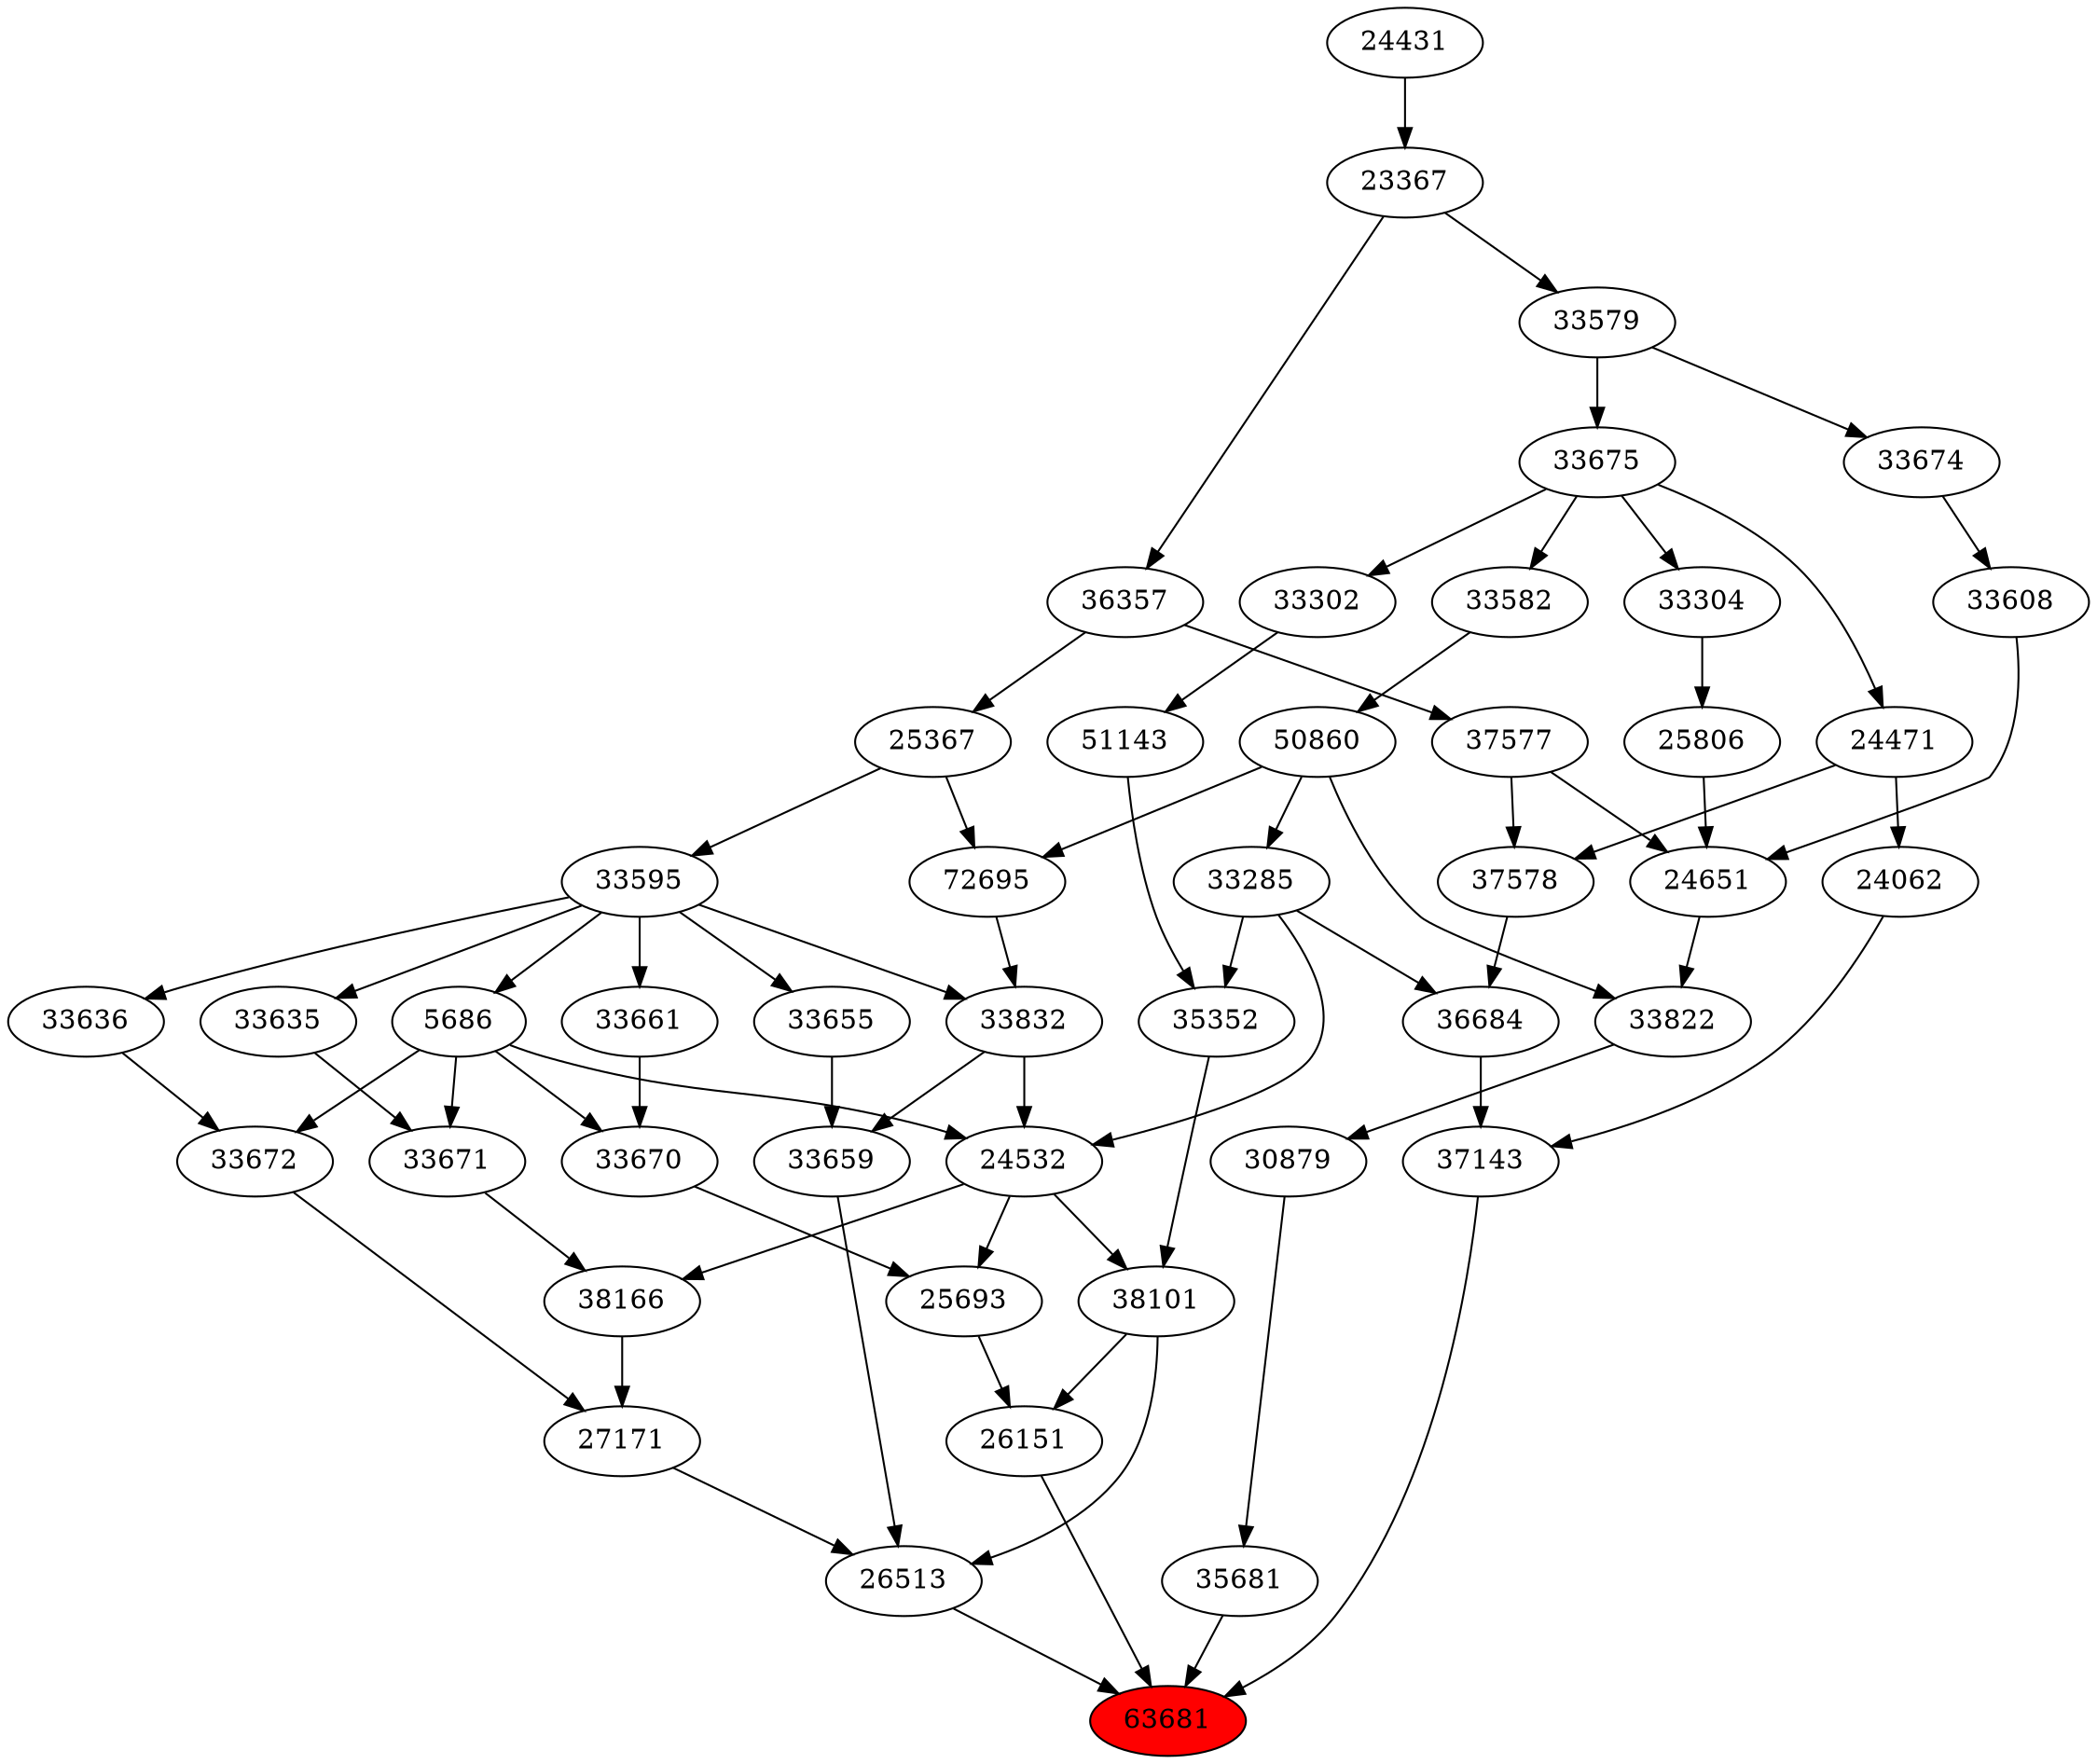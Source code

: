 strict digraph{ 
63681 [label="63681" fillcolor=red style=filled]
37143 -> 63681
26151 -> 63681
26513 -> 63681
35681 -> 63681
37143 [label="37143"]
36684 -> 37143
24062 -> 37143
26151 [label="26151"]
38101 -> 26151
25693 -> 26151
26513 [label="26513"]
27171 -> 26513
38101 -> 26513
33659 -> 26513
35681 [label="35681"]
30879 -> 35681
36684 [label="36684"]
33285 -> 36684
37578 -> 36684
24062 [label="24062"]
24471 -> 24062
38101 [label="38101"]
24532 -> 38101
35352 -> 38101
25693 [label="25693"]
24532 -> 25693
33670 -> 25693
27171 [label="27171"]
33672 -> 27171
38166 -> 27171
33659 [label="33659"]
33655 -> 33659
33832 -> 33659
30879 [label="30879"]
33822 -> 30879
33285 [label="33285"]
50860 -> 33285
37578 [label="37578"]
24471 -> 37578
37577 -> 37578
24471 [label="24471"]
33675 -> 24471
24532 [label="24532"]
33285 -> 24532
5686 -> 24532
33832 -> 24532
35352 [label="35352"]
33285 -> 35352
51143 -> 35352
33670 [label="33670"]
5686 -> 33670
33661 -> 33670
33672 [label="33672"]
33636 -> 33672
5686 -> 33672
38166 [label="38166"]
24532 -> 38166
33671 -> 38166
33655 [label="33655"]
33595 -> 33655
33832 [label="33832"]
72695 -> 33832
33595 -> 33832
33822 [label="33822"]
24651 -> 33822
50860 -> 33822
50860 [label="50860"]
33582 -> 50860
37577 [label="37577"]
36357 -> 37577
33675 [label="33675"]
33579 -> 33675
5686 [label="5686"]
33595 -> 5686
51143 [label="51143"]
33302 -> 51143
33661 [label="33661"]
33595 -> 33661
33636 [label="33636"]
33595 -> 33636
33671 [label="33671"]
5686 -> 33671
33635 -> 33671
33595 [label="33595"]
25367 -> 33595
72695 [label="72695"]
50860 -> 72695
25367 -> 72695
24651 [label="24651"]
25806 -> 24651
33608 -> 24651
37577 -> 24651
33582 [label="33582"]
33675 -> 33582
36357 [label="36357"]
23367 -> 36357
33579 [label="33579"]
23367 -> 33579
33302 [label="33302"]
33675 -> 33302
33635 [label="33635"]
33595 -> 33635
25367 [label="25367"]
36357 -> 25367
25806 [label="25806"]
33304 -> 25806
33608 [label="33608"]
33674 -> 33608
23367 [label="23367"]
24431 -> 23367
33304 [label="33304"]
33675 -> 33304
33674 [label="33674"]
33579 -> 33674
24431 [label="24431"]
}